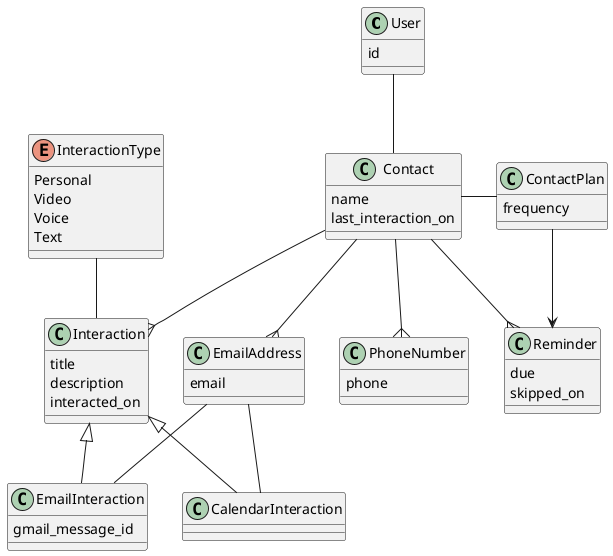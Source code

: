 @startuml
class User {
    id
}

class Contact {
    name
    last_interaction_on
}
User -- Contact

class EmailAddress {
    email
}
Contact --{ EmailAddress

class PhoneNumber {
    phone
}
Contact --{ PhoneNumber

class ContactPlan {
    frequency
}
Contact - ContactPlan

class Reminder {
    due
    skipped_on
}
Contact --{ Reminder
ContactPlan --> Reminder

class Interaction {
    title
    description
    interacted_on
}
Contact --{ Interaction

enum InteractionType {
    Personal
    Video
    Voice
    Text
}
InteractionType -- Interaction

class EmailInteraction {
    gmail_message_id
}
Interaction <|-- EmailInteraction
EmailAddress -- EmailInteraction

class CalendarInteraction {}
Interaction <|-- CalendarInteraction
EmailAddress -- CalendarInteraction

@enduml